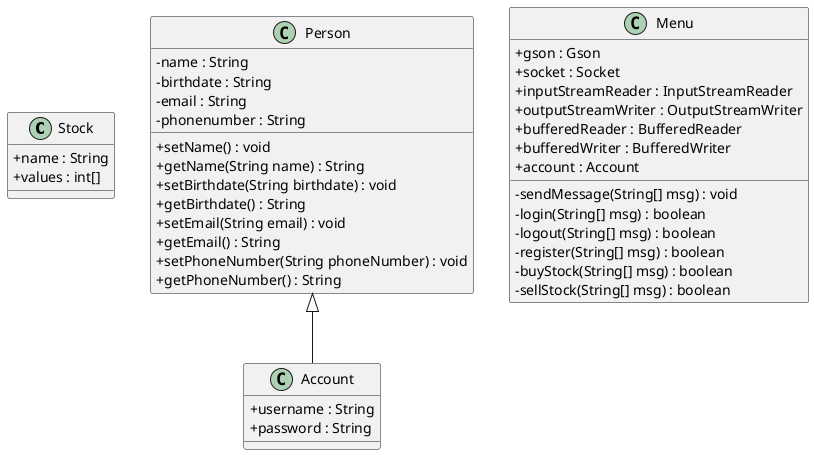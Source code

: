 @startuml
skinparam classAttributeIconSize 0
class Stock {
 +name : String
 +values : int[]
}

class Account extends Person {
 +username : String
 +password : String
}

class Person {
 -name : String
 -birthdate : String
 -email : String
 -phonenumber : String
 +setName() : void
 +getName(String name) : String
 +setBirthdate(String birthdate) : void
 +getBirthdate() : String
 +setEmail(String email) : void
 +getEmail() : String
 +setPhoneNumber(String phoneNumber) : void
 +getPhoneNumber() : String
}

class Menu {
 +gson : Gson
 +socket : Socket
 +inputStreamReader : InputStreamReader
 +outputStreamWriter : OutputStreamWriter
 +bufferedReader : BufferedReader
 +bufferedWriter : BufferedWriter
 +account : Account
 -sendMessage(String[] msg) : void
 -login(String[] msg) : boolean
 -logout(String[] msg) : boolean
 -register(String[] msg) : boolean
 -buyStock(String[] msg) : boolean
 -sellStock(String[] msg) : boolean
}
@enduml